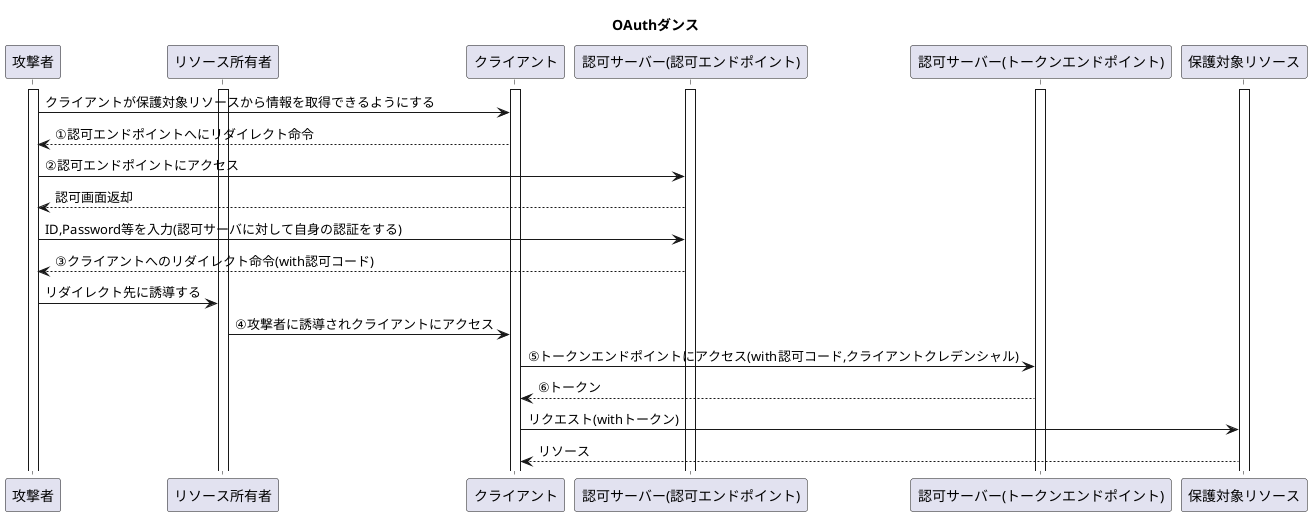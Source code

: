 @startuml
title OAuthダンス

participant "攻撃者" as Attacker
participant "リソース所有者" as ResourceOwner
participant "クライアント" as Client

participant "認可サーバー(認可エンドポイント)" as AuthorizationServer_authn
participant "認可サーバー(トークンエンドポイント)" as AuthorizationServer_token
participant "保護対象リソース" as ProtectedResource

activate Attacker
activate ResourceOwner
activate Client
activate AuthorizationServer_authn
activate AuthorizationServer_token
activate ProtectedResource

Attacker -> Client: クライアントが保護対象リソースから情報を取得できるようにする
Client --> Attacker: ①認可エンドポイントへにリダイレクト命令
Attacker -> AuthorizationServer_authn: ②認可エンドポイントにアクセス
AuthorizationServer_authn --> Attacker: 認可画面返却
Attacker -> AuthorizationServer_authn: ID,Password等を入力(認可サーバに対して自身の認証をする)
AuthorizationServer_authn --> Attacker: ③クライアントへのリダイレクト命令(with認可コード)
Attacker -> ResourceOwner: リダイレクト先に誘導する
ResourceOwner -> Client: ④攻撃者に誘導されクライアントにアクセス
Client -> AuthorizationServer_token: ⑤トークンエンドポイントにアクセス(with認可コード,クライアントクレデンシャル)
AuthorizationServer_token --> Client: ⑥トークン
Client -> ProtectedResource: リクエスト(withトークン)
ProtectedResource --> Client: リソース

@enduml
